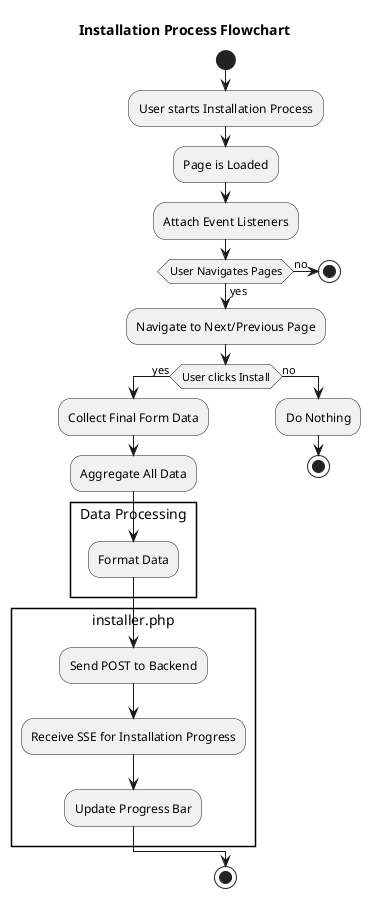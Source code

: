 @startuml
title Installation Process Flowchart

start
:User starts Installation Process;
:Page is Loaded;
:Attach Event Listeners;

if (User Navigates Pages) then (yes)
    :Navigate to Next/Previous Page;
else (no)
    stop
endif

if (User clicks Install) then (yes)
    :Collect Final Form Data;
    :Aggregate All Data;

    rectangle "Data Processing" {
        :Format Data;
    }

    rectangle "installer.php" {
        :Send POST to Backend;
        :Receive SSE for Installation Progress;
        :Update Progress Bar;
    }

else (no)
    :Do Nothing;
    stop
endif

stop

@enduml
